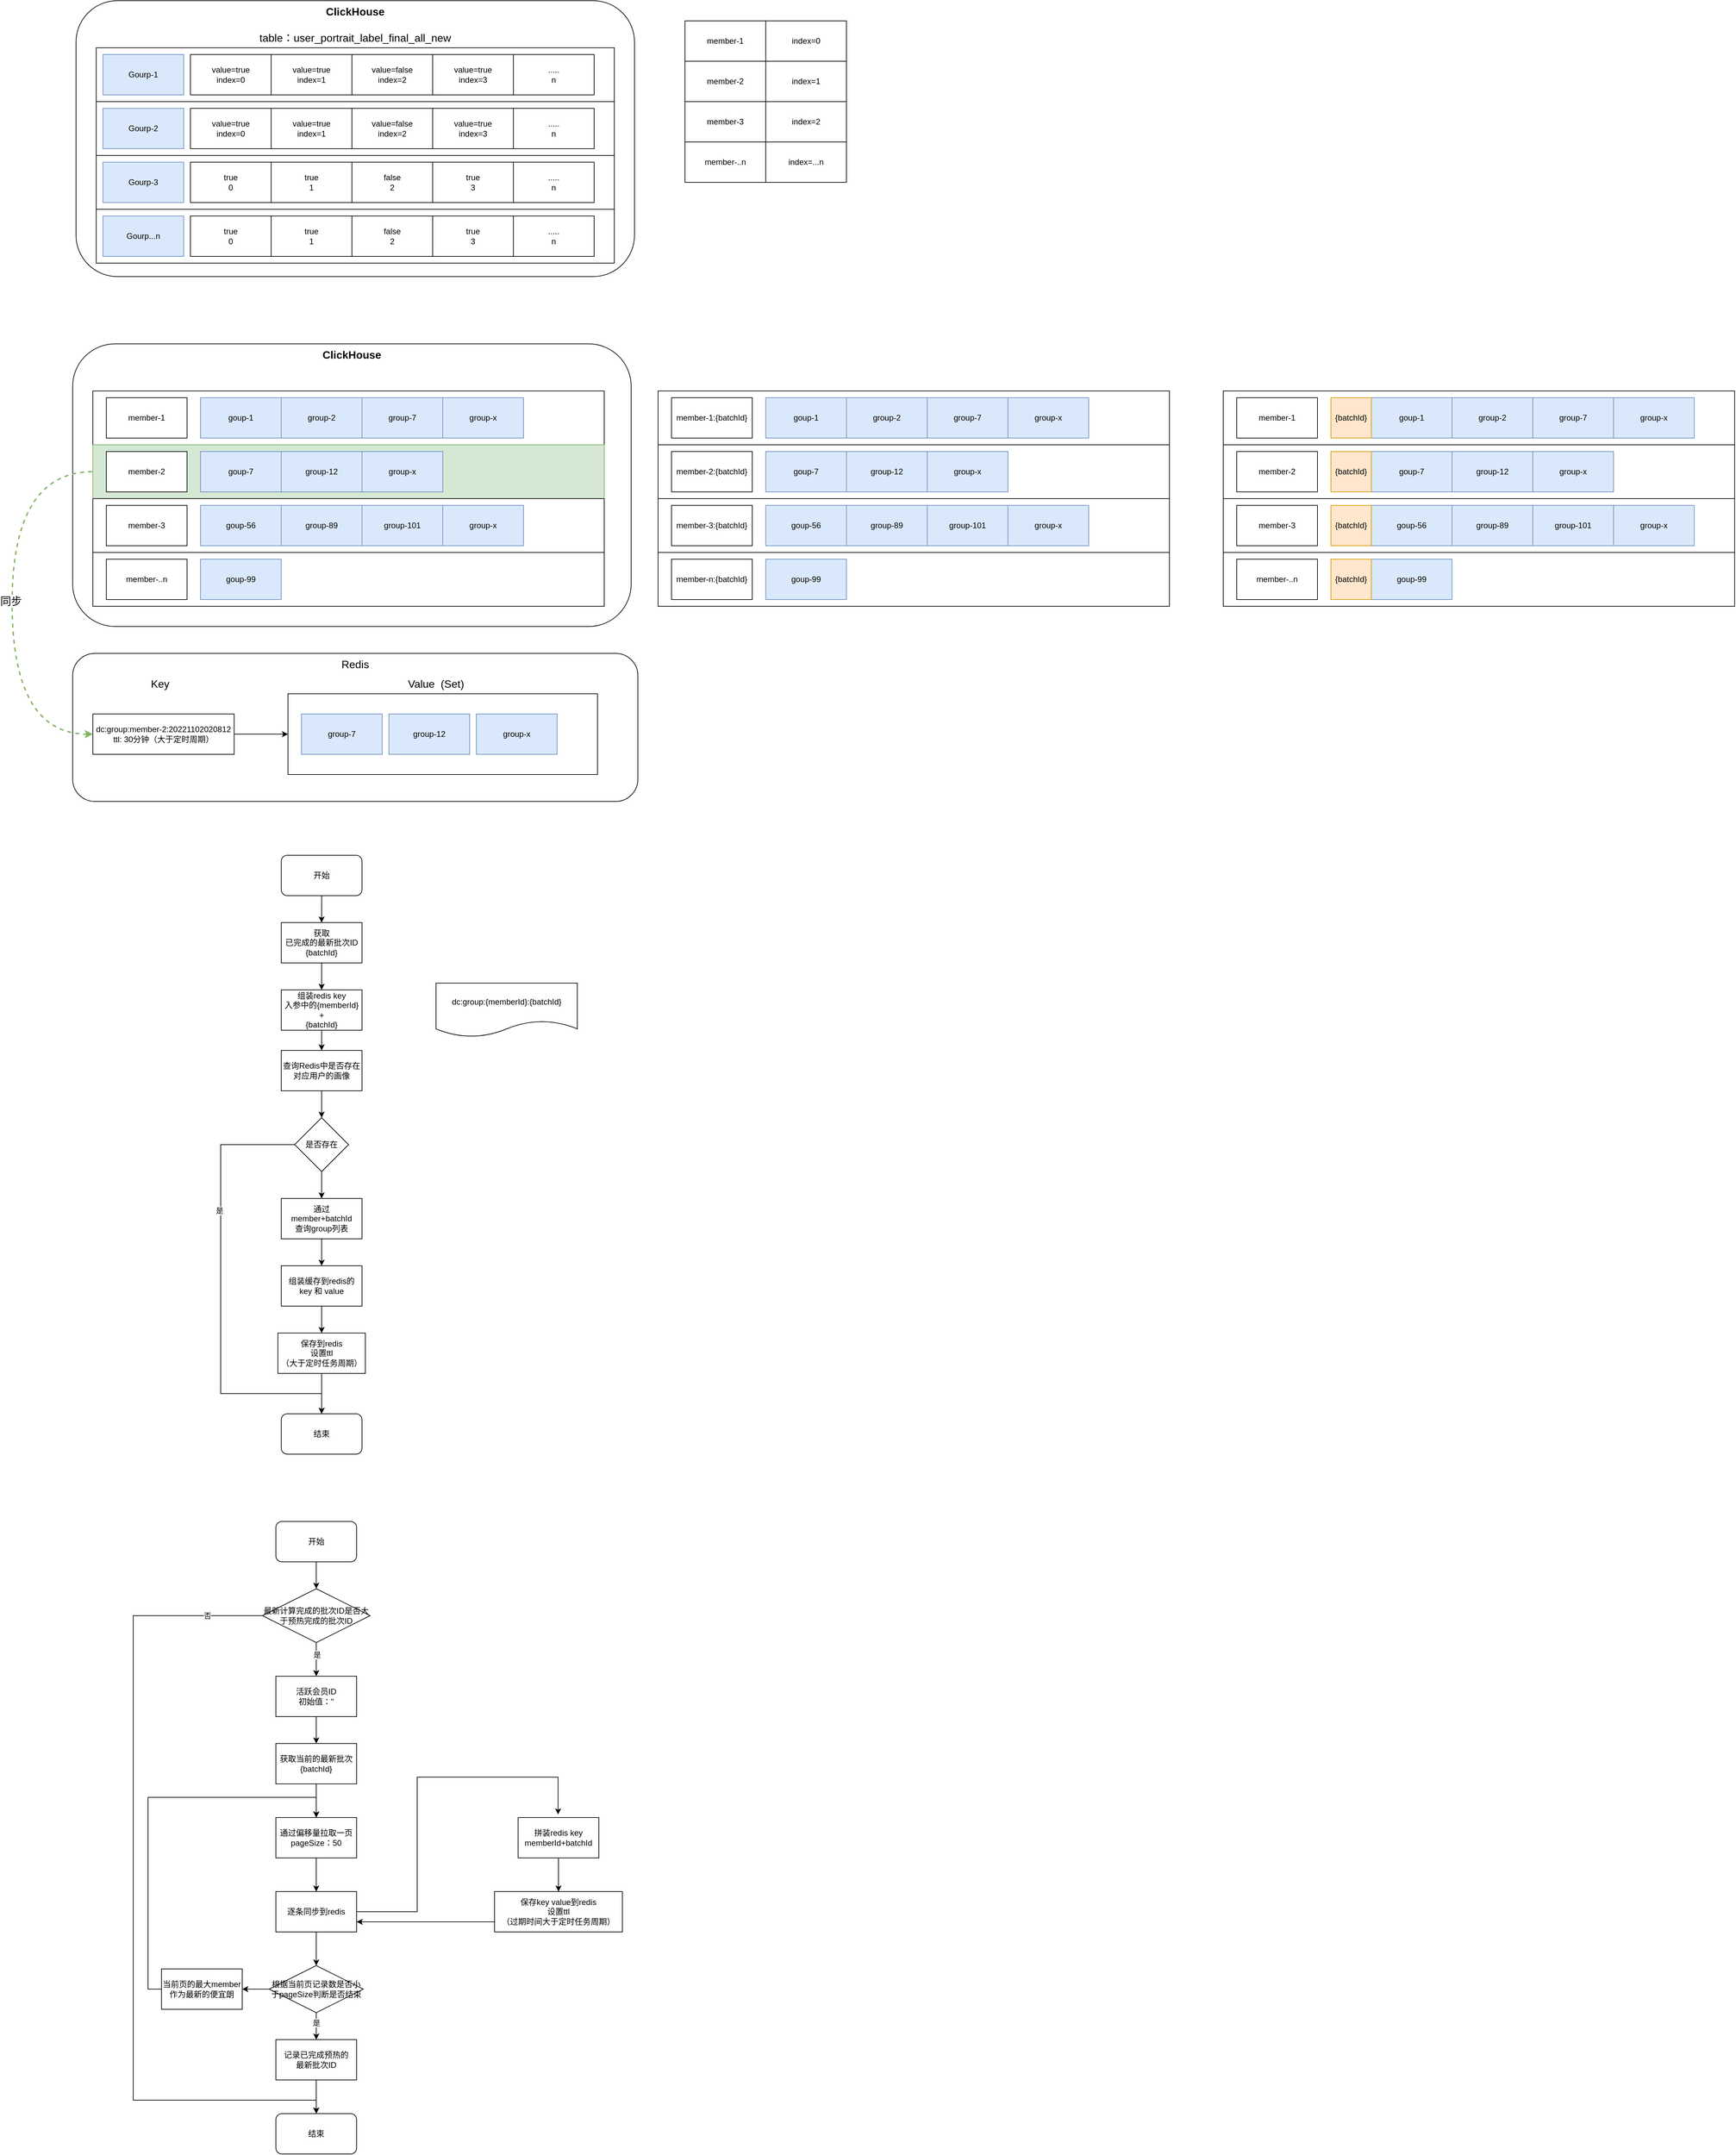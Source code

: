 <mxfile version="20.5.1" type="github">
  <diagram id="GxGMouDFHkgMhzsaOCU6" name="第 1 页">
    <mxGraphModel dx="1754" dy="596" grid="1" gridSize="10" guides="1" tooltips="1" connect="1" arrows="1" fold="1" page="1" pageScale="1" pageWidth="827" pageHeight="1169" math="0" shadow="0">
      <root>
        <mxCell id="0" />
        <mxCell id="1" parent="0" />
        <mxCell id="ymVFFXbmdIwkiD_EwIhI-184" value="Redis" style="rounded=1;whiteSpace=wrap;html=1;fontSize=16;verticalAlign=top;fillColor=none;" vertex="1" parent="1">
          <mxGeometry x="10" y="1190" width="840" height="220" as="geometry" />
        </mxCell>
        <mxCell id="ymVFFXbmdIwkiD_EwIhI-183" value="ClickHouse" style="rounded=1;whiteSpace=wrap;html=1;verticalAlign=top;fontStyle=1;fontSize=16;fillColor=none;" vertex="1" parent="1">
          <mxGeometry x="10" y="730" width="830" height="420" as="geometry" />
        </mxCell>
        <mxCell id="ymVFFXbmdIwkiD_EwIhI-59" value="" style="rounded=0;whiteSpace=wrap;html=1;" vertex="1" parent="1">
          <mxGeometry x="40" y="800" width="760" height="80" as="geometry" />
        </mxCell>
        <mxCell id="ymVFFXbmdIwkiD_EwIhI-60" value="member-1" style="rounded=0;whiteSpace=wrap;html=1;" vertex="1" parent="1">
          <mxGeometry x="60" y="810" width="120" height="60" as="geometry" />
        </mxCell>
        <mxCell id="ymVFFXbmdIwkiD_EwIhI-61" value="goup-1" style="rounded=0;whiteSpace=wrap;html=1;fillColor=#dae8fc;strokeColor=#6c8ebf;" vertex="1" parent="1">
          <mxGeometry x="200" y="810" width="120" height="60" as="geometry" />
        </mxCell>
        <mxCell id="ymVFFXbmdIwkiD_EwIhI-62" value="group-2" style="rounded=0;whiteSpace=wrap;html=1;fillColor=#dae8fc;strokeColor=#6c8ebf;" vertex="1" parent="1">
          <mxGeometry x="320" y="810" width="120" height="60" as="geometry" />
        </mxCell>
        <mxCell id="ymVFFXbmdIwkiD_EwIhI-63" value="group-7" style="rounded=0;whiteSpace=wrap;html=1;fillColor=#dae8fc;strokeColor=#6c8ebf;" vertex="1" parent="1">
          <mxGeometry x="440" y="810" width="120" height="60" as="geometry" />
        </mxCell>
        <mxCell id="ymVFFXbmdIwkiD_EwIhI-64" value="group-x" style="rounded=0;whiteSpace=wrap;html=1;fillColor=#dae8fc;strokeColor=#6c8ebf;" vertex="1" parent="1">
          <mxGeometry x="560" y="810" width="120" height="60" as="geometry" />
        </mxCell>
        <mxCell id="ymVFFXbmdIwkiD_EwIhI-65" value="" style="rounded=0;whiteSpace=wrap;html=1;fillColor=#d5e8d4;strokeColor=#82b366;" vertex="1" parent="1">
          <mxGeometry x="40" y="880" width="760" height="80" as="geometry" />
        </mxCell>
        <mxCell id="ymVFFXbmdIwkiD_EwIhI-66" value="member-2" style="rounded=0;whiteSpace=wrap;html=1;" vertex="1" parent="1">
          <mxGeometry x="60" y="890" width="120" height="60" as="geometry" />
        </mxCell>
        <mxCell id="ymVFFXbmdIwkiD_EwIhI-67" value="goup-7" style="rounded=0;whiteSpace=wrap;html=1;fillColor=#dae8fc;strokeColor=#6c8ebf;" vertex="1" parent="1">
          <mxGeometry x="200" y="890" width="120" height="60" as="geometry" />
        </mxCell>
        <mxCell id="ymVFFXbmdIwkiD_EwIhI-68" value="group-12" style="rounded=0;whiteSpace=wrap;html=1;fillColor=#dae8fc;strokeColor=#6c8ebf;" vertex="1" parent="1">
          <mxGeometry x="320" y="890" width="120" height="60" as="geometry" />
        </mxCell>
        <mxCell id="ymVFFXbmdIwkiD_EwIhI-70" value="group-x" style="rounded=0;whiteSpace=wrap;html=1;fillColor=#dae8fc;strokeColor=#6c8ebf;" vertex="1" parent="1">
          <mxGeometry x="440" y="890" width="120" height="60" as="geometry" />
        </mxCell>
        <mxCell id="ymVFFXbmdIwkiD_EwIhI-71" value="" style="rounded=0;whiteSpace=wrap;html=1;" vertex="1" parent="1">
          <mxGeometry x="40" y="960" width="760" height="80" as="geometry" />
        </mxCell>
        <mxCell id="ymVFFXbmdIwkiD_EwIhI-72" value="member-3" style="rounded=0;whiteSpace=wrap;html=1;" vertex="1" parent="1">
          <mxGeometry x="60" y="970" width="120" height="60" as="geometry" />
        </mxCell>
        <mxCell id="ymVFFXbmdIwkiD_EwIhI-73" value="goup-56" style="rounded=0;whiteSpace=wrap;html=1;fillColor=#dae8fc;strokeColor=#6c8ebf;" vertex="1" parent="1">
          <mxGeometry x="200" y="970" width="120" height="60" as="geometry" />
        </mxCell>
        <mxCell id="ymVFFXbmdIwkiD_EwIhI-74" value="group-89" style="rounded=0;whiteSpace=wrap;html=1;fillColor=#dae8fc;strokeColor=#6c8ebf;" vertex="1" parent="1">
          <mxGeometry x="320" y="970" width="120" height="60" as="geometry" />
        </mxCell>
        <mxCell id="ymVFFXbmdIwkiD_EwIhI-75" value="group-101" style="rounded=0;whiteSpace=wrap;html=1;fillColor=#dae8fc;strokeColor=#6c8ebf;" vertex="1" parent="1">
          <mxGeometry x="440" y="970" width="120" height="60" as="geometry" />
        </mxCell>
        <mxCell id="ymVFFXbmdIwkiD_EwIhI-76" value="group-x" style="rounded=0;whiteSpace=wrap;html=1;fillColor=#dae8fc;strokeColor=#6c8ebf;" vertex="1" parent="1">
          <mxGeometry x="560" y="970" width="120" height="60" as="geometry" />
        </mxCell>
        <mxCell id="ymVFFXbmdIwkiD_EwIhI-77" value="" style="rounded=0;whiteSpace=wrap;html=1;" vertex="1" parent="1">
          <mxGeometry x="40" y="1040" width="760" height="80" as="geometry" />
        </mxCell>
        <mxCell id="ymVFFXbmdIwkiD_EwIhI-78" value="member-..n" style="rounded=0;whiteSpace=wrap;html=1;" vertex="1" parent="1">
          <mxGeometry x="60" y="1050" width="120" height="60" as="geometry" />
        </mxCell>
        <mxCell id="ymVFFXbmdIwkiD_EwIhI-79" value="goup-99" style="rounded=0;whiteSpace=wrap;html=1;fillColor=#dae8fc;strokeColor=#6c8ebf;" vertex="1" parent="1">
          <mxGeometry x="200" y="1050" width="120" height="60" as="geometry" />
        </mxCell>
        <mxCell id="ymVFFXbmdIwkiD_EwIhI-85" style="edgeStyle=orthogonalEdgeStyle;rounded=0;orthogonalLoop=1;jettySize=auto;html=1;entryX=0;entryY=0.5;entryDx=0;entryDy=0;" edge="1" parent="1" source="ymVFFXbmdIwkiD_EwIhI-83" target="ymVFFXbmdIwkiD_EwIhI-84">
          <mxGeometry relative="1" as="geometry" />
        </mxCell>
        <mxCell id="ymVFFXbmdIwkiD_EwIhI-187" style="edgeStyle=orthogonalEdgeStyle;rounded=0;orthogonalLoop=1;jettySize=auto;html=1;fontSize=16;curved=1;exitX=0;exitY=0.5;exitDx=0;exitDy=0;startArrow=classic;startFill=1;dashed=1;endArrow=none;endFill=0;fillColor=#d5e8d4;strokeColor=#82b366;strokeWidth=2;" edge="1" parent="1" source="ymVFFXbmdIwkiD_EwIhI-83">
          <mxGeometry relative="1" as="geometry">
            <mxPoint x="40" y="920" as="targetPoint" />
            <Array as="points">
              <mxPoint x="-80" y="1310" />
              <mxPoint x="-80" y="920" />
            </Array>
          </mxGeometry>
        </mxCell>
        <mxCell id="ymVFFXbmdIwkiD_EwIhI-188" value="同步" style="edgeLabel;html=1;align=center;verticalAlign=middle;resizable=0;points=[];fontSize=16;" vertex="1" connectable="0" parent="ymVFFXbmdIwkiD_EwIhI-187">
          <mxGeometry x="0.009" y="2" relative="1" as="geometry">
            <mxPoint as="offset" />
          </mxGeometry>
        </mxCell>
        <mxCell id="ymVFFXbmdIwkiD_EwIhI-83" value="dc:group:member-2:20221102020812&lt;br&gt;ttl: 30分钟（大于定时周期）" style="rounded=0;whiteSpace=wrap;html=1;" vertex="1" parent="1">
          <mxGeometry x="40" y="1280" width="210" height="60" as="geometry" />
        </mxCell>
        <mxCell id="ymVFFXbmdIwkiD_EwIhI-84" value="" style="rounded=0;whiteSpace=wrap;html=1;" vertex="1" parent="1">
          <mxGeometry x="330" y="1250" width="460" height="120" as="geometry" />
        </mxCell>
        <mxCell id="ymVFFXbmdIwkiD_EwIhI-86" value="group-7" style="rounded=0;whiteSpace=wrap;html=1;fillColor=#dae8fc;strokeColor=#6c8ebf;" vertex="1" parent="1">
          <mxGeometry x="350" y="1280" width="120" height="60" as="geometry" />
        </mxCell>
        <mxCell id="ymVFFXbmdIwkiD_EwIhI-87" value="group-12" style="rounded=0;whiteSpace=wrap;html=1;fillColor=#dae8fc;strokeColor=#6c8ebf;" vertex="1" parent="1">
          <mxGeometry x="480" y="1280" width="120" height="60" as="geometry" />
        </mxCell>
        <mxCell id="ymVFFXbmdIwkiD_EwIhI-88" value="group-x" style="rounded=0;whiteSpace=wrap;html=1;fillColor=#dae8fc;strokeColor=#6c8ebf;" vertex="1" parent="1">
          <mxGeometry x="610" y="1280" width="120" height="60" as="geometry" />
        </mxCell>
        <mxCell id="ymVFFXbmdIwkiD_EwIhI-96" style="edgeStyle=orthogonalEdgeStyle;rounded=0;orthogonalLoop=1;jettySize=auto;html=1;entryX=0.5;entryY=0;entryDx=0;entryDy=0;" edge="1" parent="1" source="ymVFFXbmdIwkiD_EwIhI-89" target="ymVFFXbmdIwkiD_EwIhI-90">
          <mxGeometry relative="1" as="geometry" />
        </mxCell>
        <mxCell id="ymVFFXbmdIwkiD_EwIhI-89" value="开始" style="rounded=1;whiteSpace=wrap;html=1;" vertex="1" parent="1">
          <mxGeometry x="320" y="1490" width="120" height="60" as="geometry" />
        </mxCell>
        <mxCell id="ymVFFXbmdIwkiD_EwIhI-97" style="edgeStyle=orthogonalEdgeStyle;rounded=0;orthogonalLoop=1;jettySize=auto;html=1;entryX=0.5;entryY=0;entryDx=0;entryDy=0;" edge="1" parent="1" source="ymVFFXbmdIwkiD_EwIhI-90" target="ymVFFXbmdIwkiD_EwIhI-91">
          <mxGeometry relative="1" as="geometry" />
        </mxCell>
        <mxCell id="ymVFFXbmdIwkiD_EwIhI-90" value="获取&lt;br&gt;已完成的最新批次ID&lt;br&gt;{batchId}" style="rounded=0;whiteSpace=wrap;html=1;" vertex="1" parent="1">
          <mxGeometry x="320" y="1590" width="120" height="60" as="geometry" />
        </mxCell>
        <mxCell id="ymVFFXbmdIwkiD_EwIhI-98" style="edgeStyle=orthogonalEdgeStyle;rounded=0;orthogonalLoop=1;jettySize=auto;html=1;entryX=0.5;entryY=0;entryDx=0;entryDy=0;" edge="1" parent="1" source="ymVFFXbmdIwkiD_EwIhI-91" target="ymVFFXbmdIwkiD_EwIhI-93">
          <mxGeometry relative="1" as="geometry" />
        </mxCell>
        <mxCell id="ymVFFXbmdIwkiD_EwIhI-91" value="组装redis key&lt;br&gt;入参中的{memberId}&lt;br&gt;+&lt;br&gt;{batchId}" style="rounded=0;whiteSpace=wrap;html=1;" vertex="1" parent="1">
          <mxGeometry x="320" y="1690" width="120" height="60" as="geometry" />
        </mxCell>
        <mxCell id="ymVFFXbmdIwkiD_EwIhI-92" value="dc:group:{memberId}:{batchId}" style="shape=document;whiteSpace=wrap;html=1;boundedLbl=1;" vertex="1" parent="1">
          <mxGeometry x="550" y="1680" width="210" height="80" as="geometry" />
        </mxCell>
        <mxCell id="ymVFFXbmdIwkiD_EwIhI-99" style="edgeStyle=orthogonalEdgeStyle;rounded=0;orthogonalLoop=1;jettySize=auto;html=1;entryX=0.5;entryY=0;entryDx=0;entryDy=0;" edge="1" parent="1" source="ymVFFXbmdIwkiD_EwIhI-93" target="ymVFFXbmdIwkiD_EwIhI-94">
          <mxGeometry relative="1" as="geometry" />
        </mxCell>
        <mxCell id="ymVFFXbmdIwkiD_EwIhI-93" value="查询Redis中是否存在对应用户的画像" style="rounded=0;whiteSpace=wrap;html=1;" vertex="1" parent="1">
          <mxGeometry x="320" y="1780" width="120" height="60" as="geometry" />
        </mxCell>
        <mxCell id="ymVFFXbmdIwkiD_EwIhI-100" style="edgeStyle=orthogonalEdgeStyle;rounded=0;orthogonalLoop=1;jettySize=auto;html=1;entryX=0.5;entryY=0;entryDx=0;entryDy=0;" edge="1" parent="1" source="ymVFFXbmdIwkiD_EwIhI-94" target="ymVFFXbmdIwkiD_EwIhI-95">
          <mxGeometry relative="1" as="geometry">
            <Array as="points">
              <mxPoint x="230" y="1920" />
              <mxPoint x="230" y="2290" />
              <mxPoint x="380" y="2290" />
            </Array>
          </mxGeometry>
        </mxCell>
        <mxCell id="ymVFFXbmdIwkiD_EwIhI-101" value="是" style="edgeLabel;html=1;align=center;verticalAlign=middle;resizable=0;points=[];" vertex="1" connectable="0" parent="ymVFFXbmdIwkiD_EwIhI-100">
          <mxGeometry x="-0.37" y="-2" relative="1" as="geometry">
            <mxPoint as="offset" />
          </mxGeometry>
        </mxCell>
        <mxCell id="ymVFFXbmdIwkiD_EwIhI-147" style="edgeStyle=orthogonalEdgeStyle;rounded=0;orthogonalLoop=1;jettySize=auto;html=1;entryX=0.5;entryY=0;entryDx=0;entryDy=0;" edge="1" parent="1" source="ymVFFXbmdIwkiD_EwIhI-94" target="ymVFFXbmdIwkiD_EwIhI-102">
          <mxGeometry relative="1" as="geometry" />
        </mxCell>
        <mxCell id="ymVFFXbmdIwkiD_EwIhI-94" value="是否存在" style="rhombus;whiteSpace=wrap;html=1;" vertex="1" parent="1">
          <mxGeometry x="340" y="1880" width="80" height="80" as="geometry" />
        </mxCell>
        <mxCell id="ymVFFXbmdIwkiD_EwIhI-95" value="结束" style="rounded=1;whiteSpace=wrap;html=1;" vertex="1" parent="1">
          <mxGeometry x="320" y="2320" width="120" height="60" as="geometry" />
        </mxCell>
        <mxCell id="ymVFFXbmdIwkiD_EwIhI-149" style="edgeStyle=orthogonalEdgeStyle;rounded=0;orthogonalLoop=1;jettySize=auto;html=1;entryX=0.5;entryY=0;entryDx=0;entryDy=0;" edge="1" parent="1" source="ymVFFXbmdIwkiD_EwIhI-102" target="ymVFFXbmdIwkiD_EwIhI-148">
          <mxGeometry relative="1" as="geometry" />
        </mxCell>
        <mxCell id="ymVFFXbmdIwkiD_EwIhI-102" value="通过&lt;br&gt;member+batchId&lt;br&gt;查询group列表" style="rounded=0;whiteSpace=wrap;html=1;" vertex="1" parent="1">
          <mxGeometry x="320" y="2000" width="120" height="60" as="geometry" />
        </mxCell>
        <mxCell id="ymVFFXbmdIwkiD_EwIhI-103" value="" style="rounded=0;whiteSpace=wrap;html=1;" vertex="1" parent="1">
          <mxGeometry x="880" y="800" width="760" height="80" as="geometry" />
        </mxCell>
        <mxCell id="ymVFFXbmdIwkiD_EwIhI-104" value="member-1:{batchId}" style="rounded=0;whiteSpace=wrap;html=1;" vertex="1" parent="1">
          <mxGeometry x="900" y="810" width="120" height="60" as="geometry" />
        </mxCell>
        <mxCell id="ymVFFXbmdIwkiD_EwIhI-105" value="goup-1" style="rounded=0;whiteSpace=wrap;html=1;fillColor=#dae8fc;strokeColor=#6c8ebf;" vertex="1" parent="1">
          <mxGeometry x="1040" y="810" width="120" height="60" as="geometry" />
        </mxCell>
        <mxCell id="ymVFFXbmdIwkiD_EwIhI-106" value="group-2" style="rounded=0;whiteSpace=wrap;html=1;fillColor=#dae8fc;strokeColor=#6c8ebf;" vertex="1" parent="1">
          <mxGeometry x="1160" y="810" width="120" height="60" as="geometry" />
        </mxCell>
        <mxCell id="ymVFFXbmdIwkiD_EwIhI-107" value="group-7" style="rounded=0;whiteSpace=wrap;html=1;fillColor=#dae8fc;strokeColor=#6c8ebf;" vertex="1" parent="1">
          <mxGeometry x="1280" y="810" width="120" height="60" as="geometry" />
        </mxCell>
        <mxCell id="ymVFFXbmdIwkiD_EwIhI-108" value="group-x" style="rounded=0;whiteSpace=wrap;html=1;fillColor=#dae8fc;strokeColor=#6c8ebf;" vertex="1" parent="1">
          <mxGeometry x="1400" y="810" width="120" height="60" as="geometry" />
        </mxCell>
        <mxCell id="ymVFFXbmdIwkiD_EwIhI-109" value="" style="rounded=0;whiteSpace=wrap;html=1;" vertex="1" parent="1">
          <mxGeometry x="880" y="880" width="760" height="80" as="geometry" />
        </mxCell>
        <mxCell id="ymVFFXbmdIwkiD_EwIhI-110" value="member-2:{batchId}" style="rounded=0;whiteSpace=wrap;html=1;" vertex="1" parent="1">
          <mxGeometry x="900" y="890" width="120" height="60" as="geometry" />
        </mxCell>
        <mxCell id="ymVFFXbmdIwkiD_EwIhI-111" value="goup-7" style="rounded=0;whiteSpace=wrap;html=1;fillColor=#dae8fc;strokeColor=#6c8ebf;" vertex="1" parent="1">
          <mxGeometry x="1040" y="890" width="120" height="60" as="geometry" />
        </mxCell>
        <mxCell id="ymVFFXbmdIwkiD_EwIhI-112" value="group-12" style="rounded=0;whiteSpace=wrap;html=1;fillColor=#dae8fc;strokeColor=#6c8ebf;" vertex="1" parent="1">
          <mxGeometry x="1160" y="890" width="120" height="60" as="geometry" />
        </mxCell>
        <mxCell id="ymVFFXbmdIwkiD_EwIhI-113" value="group-x" style="rounded=0;whiteSpace=wrap;html=1;fillColor=#dae8fc;strokeColor=#6c8ebf;" vertex="1" parent="1">
          <mxGeometry x="1280" y="890" width="120" height="60" as="geometry" />
        </mxCell>
        <mxCell id="ymVFFXbmdIwkiD_EwIhI-114" value="" style="rounded=0;whiteSpace=wrap;html=1;" vertex="1" parent="1">
          <mxGeometry x="880" y="960" width="760" height="80" as="geometry" />
        </mxCell>
        <mxCell id="ymVFFXbmdIwkiD_EwIhI-115" value="member-3:{batchId}" style="rounded=0;whiteSpace=wrap;html=1;" vertex="1" parent="1">
          <mxGeometry x="900" y="970" width="120" height="60" as="geometry" />
        </mxCell>
        <mxCell id="ymVFFXbmdIwkiD_EwIhI-116" value="goup-56" style="rounded=0;whiteSpace=wrap;html=1;fillColor=#dae8fc;strokeColor=#6c8ebf;" vertex="1" parent="1">
          <mxGeometry x="1040" y="970" width="120" height="60" as="geometry" />
        </mxCell>
        <mxCell id="ymVFFXbmdIwkiD_EwIhI-117" value="group-89" style="rounded=0;whiteSpace=wrap;html=1;fillColor=#dae8fc;strokeColor=#6c8ebf;" vertex="1" parent="1">
          <mxGeometry x="1160" y="970" width="120" height="60" as="geometry" />
        </mxCell>
        <mxCell id="ymVFFXbmdIwkiD_EwIhI-118" value="group-101" style="rounded=0;whiteSpace=wrap;html=1;fillColor=#dae8fc;strokeColor=#6c8ebf;" vertex="1" parent="1">
          <mxGeometry x="1280" y="970" width="120" height="60" as="geometry" />
        </mxCell>
        <mxCell id="ymVFFXbmdIwkiD_EwIhI-119" value="group-x" style="rounded=0;whiteSpace=wrap;html=1;fillColor=#dae8fc;strokeColor=#6c8ebf;" vertex="1" parent="1">
          <mxGeometry x="1400" y="970" width="120" height="60" as="geometry" />
        </mxCell>
        <mxCell id="ymVFFXbmdIwkiD_EwIhI-120" value="" style="rounded=0;whiteSpace=wrap;html=1;" vertex="1" parent="1">
          <mxGeometry x="880" y="1040" width="760" height="80" as="geometry" />
        </mxCell>
        <mxCell id="ymVFFXbmdIwkiD_EwIhI-121" value="member-n:{batchId}" style="rounded=0;whiteSpace=wrap;html=1;" vertex="1" parent="1">
          <mxGeometry x="900" y="1050" width="120" height="60" as="geometry" />
        </mxCell>
        <mxCell id="ymVFFXbmdIwkiD_EwIhI-122" value="goup-99" style="rounded=0;whiteSpace=wrap;html=1;fillColor=#dae8fc;strokeColor=#6c8ebf;" vertex="1" parent="1">
          <mxGeometry x="1040" y="1050" width="120" height="60" as="geometry" />
        </mxCell>
        <mxCell id="ymVFFXbmdIwkiD_EwIhI-123" value="" style="rounded=0;whiteSpace=wrap;html=1;" vertex="1" parent="1">
          <mxGeometry x="1720" y="800" width="760" height="80" as="geometry" />
        </mxCell>
        <mxCell id="ymVFFXbmdIwkiD_EwIhI-124" value="member-1" style="rounded=0;whiteSpace=wrap;html=1;" vertex="1" parent="1">
          <mxGeometry x="1740" y="810" width="120" height="60" as="geometry" />
        </mxCell>
        <mxCell id="ymVFFXbmdIwkiD_EwIhI-125" value="goup-1" style="rounded=0;whiteSpace=wrap;html=1;fillColor=#dae8fc;strokeColor=#6c8ebf;" vertex="1" parent="1">
          <mxGeometry x="1940" y="810" width="120" height="60" as="geometry" />
        </mxCell>
        <mxCell id="ymVFFXbmdIwkiD_EwIhI-126" value="group-2" style="rounded=0;whiteSpace=wrap;html=1;fillColor=#dae8fc;strokeColor=#6c8ebf;" vertex="1" parent="1">
          <mxGeometry x="2060" y="810" width="120" height="60" as="geometry" />
        </mxCell>
        <mxCell id="ymVFFXbmdIwkiD_EwIhI-127" value="group-7" style="rounded=0;whiteSpace=wrap;html=1;fillColor=#dae8fc;strokeColor=#6c8ebf;" vertex="1" parent="1">
          <mxGeometry x="2180" y="810" width="120" height="60" as="geometry" />
        </mxCell>
        <mxCell id="ymVFFXbmdIwkiD_EwIhI-128" value="group-x" style="rounded=0;whiteSpace=wrap;html=1;fillColor=#dae8fc;strokeColor=#6c8ebf;" vertex="1" parent="1">
          <mxGeometry x="2300" y="810" width="120" height="60" as="geometry" />
        </mxCell>
        <mxCell id="ymVFFXbmdIwkiD_EwIhI-129" value="" style="rounded=0;whiteSpace=wrap;html=1;" vertex="1" parent="1">
          <mxGeometry x="1720" y="880" width="760" height="80" as="geometry" />
        </mxCell>
        <mxCell id="ymVFFXbmdIwkiD_EwIhI-130" value="member-2" style="rounded=0;whiteSpace=wrap;html=1;" vertex="1" parent="1">
          <mxGeometry x="1740" y="890" width="120" height="60" as="geometry" />
        </mxCell>
        <mxCell id="ymVFFXbmdIwkiD_EwIhI-131" value="goup-7" style="rounded=0;whiteSpace=wrap;html=1;fillColor=#dae8fc;strokeColor=#6c8ebf;" vertex="1" parent="1">
          <mxGeometry x="1940" y="890" width="120" height="60" as="geometry" />
        </mxCell>
        <mxCell id="ymVFFXbmdIwkiD_EwIhI-132" value="group-12" style="rounded=0;whiteSpace=wrap;html=1;fillColor=#dae8fc;strokeColor=#6c8ebf;" vertex="1" parent="1">
          <mxGeometry x="2060" y="890" width="120" height="60" as="geometry" />
        </mxCell>
        <mxCell id="ymVFFXbmdIwkiD_EwIhI-133" value="group-x" style="rounded=0;whiteSpace=wrap;html=1;fillColor=#dae8fc;strokeColor=#6c8ebf;" vertex="1" parent="1">
          <mxGeometry x="2180" y="890" width="120" height="60" as="geometry" />
        </mxCell>
        <mxCell id="ymVFFXbmdIwkiD_EwIhI-134" value="" style="rounded=0;whiteSpace=wrap;html=1;" vertex="1" parent="1">
          <mxGeometry x="1720" y="960" width="760" height="80" as="geometry" />
        </mxCell>
        <mxCell id="ymVFFXbmdIwkiD_EwIhI-135" value="member-3" style="rounded=0;whiteSpace=wrap;html=1;" vertex="1" parent="1">
          <mxGeometry x="1740" y="970" width="120" height="60" as="geometry" />
        </mxCell>
        <mxCell id="ymVFFXbmdIwkiD_EwIhI-136" value="goup-56" style="rounded=0;whiteSpace=wrap;html=1;fillColor=#dae8fc;strokeColor=#6c8ebf;" vertex="1" parent="1">
          <mxGeometry x="1940" y="970" width="120" height="60" as="geometry" />
        </mxCell>
        <mxCell id="ymVFFXbmdIwkiD_EwIhI-137" value="group-89" style="rounded=0;whiteSpace=wrap;html=1;fillColor=#dae8fc;strokeColor=#6c8ebf;" vertex="1" parent="1">
          <mxGeometry x="2060" y="970" width="120" height="60" as="geometry" />
        </mxCell>
        <mxCell id="ymVFFXbmdIwkiD_EwIhI-138" value="group-101" style="rounded=0;whiteSpace=wrap;html=1;fillColor=#dae8fc;strokeColor=#6c8ebf;" vertex="1" parent="1">
          <mxGeometry x="2180" y="970" width="120" height="60" as="geometry" />
        </mxCell>
        <mxCell id="ymVFFXbmdIwkiD_EwIhI-139" value="group-x" style="rounded=0;whiteSpace=wrap;html=1;fillColor=#dae8fc;strokeColor=#6c8ebf;" vertex="1" parent="1">
          <mxGeometry x="2300" y="970" width="120" height="60" as="geometry" />
        </mxCell>
        <mxCell id="ymVFFXbmdIwkiD_EwIhI-140" value="" style="rounded=0;whiteSpace=wrap;html=1;" vertex="1" parent="1">
          <mxGeometry x="1720" y="1040" width="760" height="80" as="geometry" />
        </mxCell>
        <mxCell id="ymVFFXbmdIwkiD_EwIhI-141" value="member-..n" style="rounded=0;whiteSpace=wrap;html=1;" vertex="1" parent="1">
          <mxGeometry x="1740" y="1050" width="120" height="60" as="geometry" />
        </mxCell>
        <mxCell id="ymVFFXbmdIwkiD_EwIhI-142" value="goup-99" style="rounded=0;whiteSpace=wrap;html=1;fillColor=#dae8fc;strokeColor=#6c8ebf;" vertex="1" parent="1">
          <mxGeometry x="1940" y="1050" width="120" height="60" as="geometry" />
        </mxCell>
        <mxCell id="ymVFFXbmdIwkiD_EwIhI-143" value="{batchId}" style="rounded=0;whiteSpace=wrap;html=1;fillColor=#ffe6cc;strokeColor=#d79b00;" vertex="1" parent="1">
          <mxGeometry x="1880" y="810" width="60" height="60" as="geometry" />
        </mxCell>
        <mxCell id="ymVFFXbmdIwkiD_EwIhI-144" value="{batchId}" style="rounded=0;whiteSpace=wrap;html=1;fillColor=#ffe6cc;strokeColor=#d79b00;" vertex="1" parent="1">
          <mxGeometry x="1880" y="890" width="60" height="60" as="geometry" />
        </mxCell>
        <mxCell id="ymVFFXbmdIwkiD_EwIhI-145" value="{batchId}" style="rounded=0;whiteSpace=wrap;html=1;fillColor=#ffe6cc;strokeColor=#d79b00;" vertex="1" parent="1">
          <mxGeometry x="1880" y="970" width="60" height="60" as="geometry" />
        </mxCell>
        <mxCell id="ymVFFXbmdIwkiD_EwIhI-146" value="{batchId}" style="rounded=0;whiteSpace=wrap;html=1;fillColor=#ffe6cc;strokeColor=#d79b00;" vertex="1" parent="1">
          <mxGeometry x="1880" y="1050" width="60" height="60" as="geometry" />
        </mxCell>
        <mxCell id="ymVFFXbmdIwkiD_EwIhI-151" style="edgeStyle=orthogonalEdgeStyle;rounded=0;orthogonalLoop=1;jettySize=auto;html=1;entryX=0.5;entryY=0;entryDx=0;entryDy=0;" edge="1" parent="1" source="ymVFFXbmdIwkiD_EwIhI-148" target="ymVFFXbmdIwkiD_EwIhI-150">
          <mxGeometry relative="1" as="geometry" />
        </mxCell>
        <mxCell id="ymVFFXbmdIwkiD_EwIhI-148" value="组装缓存到redis的&lt;br&gt;key 和 value" style="rounded=0;whiteSpace=wrap;html=1;" vertex="1" parent="1">
          <mxGeometry x="320" y="2100" width="120" height="60" as="geometry" />
        </mxCell>
        <mxCell id="ymVFFXbmdIwkiD_EwIhI-152" style="edgeStyle=orthogonalEdgeStyle;rounded=0;orthogonalLoop=1;jettySize=auto;html=1;entryX=0.5;entryY=0;entryDx=0;entryDy=0;" edge="1" parent="1" source="ymVFFXbmdIwkiD_EwIhI-150" target="ymVFFXbmdIwkiD_EwIhI-95">
          <mxGeometry relative="1" as="geometry" />
        </mxCell>
        <mxCell id="ymVFFXbmdIwkiD_EwIhI-150" value="保存到redis&lt;br&gt;设置ttl&lt;br&gt;（大于定时任务周期）" style="rounded=0;whiteSpace=wrap;html=1;" vertex="1" parent="1">
          <mxGeometry x="315" y="2200" width="130" height="60" as="geometry" />
        </mxCell>
        <mxCell id="ymVFFXbmdIwkiD_EwIhI-180" style="edgeStyle=orthogonalEdgeStyle;rounded=0;orthogonalLoop=1;jettySize=auto;html=1;entryX=0.5;entryY=0;entryDx=0;entryDy=0;" edge="1" parent="1" source="ymVFFXbmdIwkiD_EwIhI-153" target="ymVFFXbmdIwkiD_EwIhI-177">
          <mxGeometry relative="1" as="geometry" />
        </mxCell>
        <mxCell id="ymVFFXbmdIwkiD_EwIhI-153" value="开始" style="rounded=1;whiteSpace=wrap;html=1;" vertex="1" parent="1">
          <mxGeometry x="312" y="2480" width="120" height="60" as="geometry" />
        </mxCell>
        <mxCell id="ymVFFXbmdIwkiD_EwIhI-174" style="edgeStyle=orthogonalEdgeStyle;rounded=0;orthogonalLoop=1;jettySize=auto;html=1;entryX=0.5;entryY=0;entryDx=0;entryDy=0;" edge="1" parent="1" source="ymVFFXbmdIwkiD_EwIhI-154" target="ymVFFXbmdIwkiD_EwIhI-156">
          <mxGeometry relative="1" as="geometry" />
        </mxCell>
        <mxCell id="ymVFFXbmdIwkiD_EwIhI-154" value="活跃会员ID&lt;br&gt;初始值：&#39;&#39;" style="rounded=0;whiteSpace=wrap;html=1;" vertex="1" parent="1">
          <mxGeometry x="312" y="2710" width="120" height="60" as="geometry" />
        </mxCell>
        <mxCell id="ymVFFXbmdIwkiD_EwIhI-172" style="edgeStyle=orthogonalEdgeStyle;rounded=0;orthogonalLoop=1;jettySize=auto;html=1;entryX=0.5;entryY=0;entryDx=0;entryDy=0;" edge="1" parent="1" source="ymVFFXbmdIwkiD_EwIhI-155" target="ymVFFXbmdIwkiD_EwIhI-157">
          <mxGeometry relative="1" as="geometry" />
        </mxCell>
        <mxCell id="ymVFFXbmdIwkiD_EwIhI-155" value="通过偏移量拉取一页&lt;br&gt;pageSize：50" style="rounded=0;whiteSpace=wrap;html=1;" vertex="1" parent="1">
          <mxGeometry x="312" y="2920" width="120" height="60" as="geometry" />
        </mxCell>
        <mxCell id="ymVFFXbmdIwkiD_EwIhI-175" style="edgeStyle=orthogonalEdgeStyle;rounded=0;orthogonalLoop=1;jettySize=auto;html=1;entryX=0.5;entryY=0;entryDx=0;entryDy=0;" edge="1" parent="1" source="ymVFFXbmdIwkiD_EwIhI-156" target="ymVFFXbmdIwkiD_EwIhI-155">
          <mxGeometry relative="1" as="geometry" />
        </mxCell>
        <mxCell id="ymVFFXbmdIwkiD_EwIhI-156" value="获取当前的最新批次&lt;br&gt;{batchId}" style="rounded=0;whiteSpace=wrap;html=1;" vertex="1" parent="1">
          <mxGeometry x="312" y="2810" width="120" height="60" as="geometry" />
        </mxCell>
        <mxCell id="ymVFFXbmdIwkiD_EwIhI-160" style="edgeStyle=orthogonalEdgeStyle;rounded=0;orthogonalLoop=1;jettySize=auto;html=1;entryX=0.495;entryY=-0.076;entryDx=0;entryDy=0;entryPerimeter=0;" edge="1" parent="1" source="ymVFFXbmdIwkiD_EwIhI-157" target="ymVFFXbmdIwkiD_EwIhI-158">
          <mxGeometry relative="1" as="geometry">
            <Array as="points">
              <mxPoint x="522" y="3060" />
              <mxPoint x="522" y="2860" />
              <mxPoint x="731" y="2860" />
            </Array>
          </mxGeometry>
        </mxCell>
        <mxCell id="ymVFFXbmdIwkiD_EwIhI-173" style="edgeStyle=orthogonalEdgeStyle;rounded=0;orthogonalLoop=1;jettySize=auto;html=1;entryX=0.5;entryY=0;entryDx=0;entryDy=0;" edge="1" parent="1" source="ymVFFXbmdIwkiD_EwIhI-157" target="ymVFFXbmdIwkiD_EwIhI-163">
          <mxGeometry relative="1" as="geometry" />
        </mxCell>
        <mxCell id="ymVFFXbmdIwkiD_EwIhI-157" value="逐条同步到redis" style="rounded=0;whiteSpace=wrap;html=1;" vertex="1" parent="1">
          <mxGeometry x="312" y="3030" width="120" height="60" as="geometry" />
        </mxCell>
        <mxCell id="ymVFFXbmdIwkiD_EwIhI-161" style="edgeStyle=orthogonalEdgeStyle;rounded=0;orthogonalLoop=1;jettySize=auto;html=1;entryX=0.5;entryY=0;entryDx=0;entryDy=0;" edge="1" parent="1" source="ymVFFXbmdIwkiD_EwIhI-158" target="ymVFFXbmdIwkiD_EwIhI-159">
          <mxGeometry relative="1" as="geometry" />
        </mxCell>
        <mxCell id="ymVFFXbmdIwkiD_EwIhI-158" value="拼装redis key&lt;br&gt;memberId+batchId" style="rounded=0;whiteSpace=wrap;html=1;" vertex="1" parent="1">
          <mxGeometry x="672" y="2920" width="120" height="60" as="geometry" />
        </mxCell>
        <mxCell id="ymVFFXbmdIwkiD_EwIhI-162" style="edgeStyle=orthogonalEdgeStyle;rounded=0;orthogonalLoop=1;jettySize=auto;html=1;entryX=1;entryY=0.75;entryDx=0;entryDy=0;exitX=0;exitY=0.75;exitDx=0;exitDy=0;" edge="1" parent="1" source="ymVFFXbmdIwkiD_EwIhI-159" target="ymVFFXbmdIwkiD_EwIhI-157">
          <mxGeometry relative="1" as="geometry" />
        </mxCell>
        <mxCell id="ymVFFXbmdIwkiD_EwIhI-159" value="保存key value到redis&lt;br&gt;设置ttl&lt;br&gt;（过期时间大于定时任务周期）" style="rounded=0;whiteSpace=wrap;html=1;" vertex="1" parent="1">
          <mxGeometry x="637" y="3030" width="190" height="60" as="geometry" />
        </mxCell>
        <mxCell id="ymVFFXbmdIwkiD_EwIhI-167" style="edgeStyle=orthogonalEdgeStyle;rounded=0;orthogonalLoop=1;jettySize=auto;html=1;" edge="1" parent="1" source="ymVFFXbmdIwkiD_EwIhI-163" target="ymVFFXbmdIwkiD_EwIhI-165">
          <mxGeometry relative="1" as="geometry" />
        </mxCell>
        <mxCell id="ymVFFXbmdIwkiD_EwIhI-168" value="是" style="edgeLabel;html=1;align=center;verticalAlign=middle;resizable=0;points=[];" vertex="1" connectable="0" parent="ymVFFXbmdIwkiD_EwIhI-167">
          <mxGeometry x="-0.282" relative="1" as="geometry">
            <mxPoint as="offset" />
          </mxGeometry>
        </mxCell>
        <mxCell id="ymVFFXbmdIwkiD_EwIhI-169" style="edgeStyle=orthogonalEdgeStyle;rounded=0;orthogonalLoop=1;jettySize=auto;html=1;" edge="1" parent="1" source="ymVFFXbmdIwkiD_EwIhI-163" target="ymVFFXbmdIwkiD_EwIhI-170">
          <mxGeometry relative="1" as="geometry">
            <mxPoint x="202" y="3175" as="targetPoint" />
          </mxGeometry>
        </mxCell>
        <mxCell id="ymVFFXbmdIwkiD_EwIhI-163" value="根据当前页记录数是否小于pageSize判断是否结束" style="rhombus;whiteSpace=wrap;html=1;" vertex="1" parent="1">
          <mxGeometry x="302" y="3140" width="140" height="70" as="geometry" />
        </mxCell>
        <mxCell id="ymVFFXbmdIwkiD_EwIhI-164" value="结束" style="rounded=1;whiteSpace=wrap;html=1;" vertex="1" parent="1">
          <mxGeometry x="312" y="3360" width="120" height="60" as="geometry" />
        </mxCell>
        <mxCell id="ymVFFXbmdIwkiD_EwIhI-176" style="edgeStyle=orthogonalEdgeStyle;rounded=0;orthogonalLoop=1;jettySize=auto;html=1;entryX=0.5;entryY=0;entryDx=0;entryDy=0;" edge="1" parent="1" source="ymVFFXbmdIwkiD_EwIhI-165" target="ymVFFXbmdIwkiD_EwIhI-164">
          <mxGeometry relative="1" as="geometry" />
        </mxCell>
        <mxCell id="ymVFFXbmdIwkiD_EwIhI-165" value="记录已完成预热的&lt;br&gt;最新批次ID" style="rounded=0;whiteSpace=wrap;html=1;" vertex="1" parent="1">
          <mxGeometry x="312" y="3250" width="120" height="60" as="geometry" />
        </mxCell>
        <mxCell id="ymVFFXbmdIwkiD_EwIhI-171" style="edgeStyle=orthogonalEdgeStyle;rounded=0;orthogonalLoop=1;jettySize=auto;html=1;entryX=0.5;entryY=0;entryDx=0;entryDy=0;exitX=0;exitY=0.5;exitDx=0;exitDy=0;" edge="1" parent="1" source="ymVFFXbmdIwkiD_EwIhI-170" target="ymVFFXbmdIwkiD_EwIhI-155">
          <mxGeometry relative="1" as="geometry">
            <Array as="points">
              <mxPoint x="122" y="3175" />
              <mxPoint x="122" y="2890" />
              <mxPoint x="372" y="2890" />
            </Array>
          </mxGeometry>
        </mxCell>
        <mxCell id="ymVFFXbmdIwkiD_EwIhI-170" value="当前页的最大member作为最新的便宜朗" style="rounded=0;whiteSpace=wrap;html=1;" vertex="1" parent="1">
          <mxGeometry x="142" y="3145" width="120" height="60" as="geometry" />
        </mxCell>
        <mxCell id="ymVFFXbmdIwkiD_EwIhI-178" style="edgeStyle=orthogonalEdgeStyle;rounded=0;orthogonalLoop=1;jettySize=auto;html=1;entryX=0.5;entryY=0;entryDx=0;entryDy=0;" edge="1" parent="1" source="ymVFFXbmdIwkiD_EwIhI-177" target="ymVFFXbmdIwkiD_EwIhI-154">
          <mxGeometry relative="1" as="geometry" />
        </mxCell>
        <mxCell id="ymVFFXbmdIwkiD_EwIhI-179" value="是" style="edgeLabel;html=1;align=center;verticalAlign=middle;resizable=0;points=[];" vertex="1" connectable="0" parent="ymVFFXbmdIwkiD_EwIhI-178">
          <mxGeometry x="-0.297" y="1" relative="1" as="geometry">
            <mxPoint as="offset" />
          </mxGeometry>
        </mxCell>
        <mxCell id="ymVFFXbmdIwkiD_EwIhI-181" style="edgeStyle=orthogonalEdgeStyle;rounded=0;orthogonalLoop=1;jettySize=auto;html=1;entryX=0.5;entryY=0;entryDx=0;entryDy=0;" edge="1" parent="1" source="ymVFFXbmdIwkiD_EwIhI-177" target="ymVFFXbmdIwkiD_EwIhI-164">
          <mxGeometry relative="1" as="geometry">
            <Array as="points">
              <mxPoint x="100" y="2620" />
              <mxPoint x="100" y="3340" />
              <mxPoint x="372" y="3340" />
            </Array>
          </mxGeometry>
        </mxCell>
        <mxCell id="ymVFFXbmdIwkiD_EwIhI-182" value="否" style="edgeLabel;html=1;align=center;verticalAlign=middle;resizable=0;points=[];" vertex="1" connectable="0" parent="ymVFFXbmdIwkiD_EwIhI-181">
          <mxGeometry x="-0.864" relative="1" as="geometry">
            <mxPoint as="offset" />
          </mxGeometry>
        </mxCell>
        <mxCell id="ymVFFXbmdIwkiD_EwIhI-177" value="最新计算完成的批次ID是否大于预热完成的批次ID" style="rhombus;whiteSpace=wrap;html=1;" vertex="1" parent="1">
          <mxGeometry x="292" y="2580" width="160" height="80" as="geometry" />
        </mxCell>
        <mxCell id="ymVFFXbmdIwkiD_EwIhI-185" value="Key" style="text;html=1;strokeColor=none;fillColor=none;align=center;verticalAlign=middle;whiteSpace=wrap;rounded=0;fontSize=16;" vertex="1" parent="1">
          <mxGeometry x="110" y="1220" width="60" height="30" as="geometry" />
        </mxCell>
        <mxCell id="ymVFFXbmdIwkiD_EwIhI-186" value="Value&amp;nbsp; (Set)" style="text;html=1;strokeColor=none;fillColor=none;align=center;verticalAlign=middle;whiteSpace=wrap;rounded=0;fontSize=16;" vertex="1" parent="1">
          <mxGeometry x="500" y="1220" width="100" height="30" as="geometry" />
        </mxCell>
        <mxCell id="ymVFFXbmdIwkiD_EwIhI-189" value="" style="group" vertex="1" connectable="0" parent="1">
          <mxGeometry x="920" y="250" width="240" height="240" as="geometry" />
        </mxCell>
        <mxCell id="ymVFFXbmdIwkiD_EwIhI-49" value="" style="group" vertex="1" connectable="0" parent="ymVFFXbmdIwkiD_EwIhI-189">
          <mxGeometry width="240" height="60" as="geometry" />
        </mxCell>
        <mxCell id="ymVFFXbmdIwkiD_EwIhI-46" value="member-1" style="rounded=0;whiteSpace=wrap;html=1;" vertex="1" parent="ymVFFXbmdIwkiD_EwIhI-49">
          <mxGeometry width="120" height="60" as="geometry" />
        </mxCell>
        <mxCell id="ymVFFXbmdIwkiD_EwIhI-47" value="index=0" style="rounded=0;whiteSpace=wrap;html=1;" vertex="1" parent="ymVFFXbmdIwkiD_EwIhI-49">
          <mxGeometry x="120" width="120" height="60" as="geometry" />
        </mxCell>
        <mxCell id="ymVFFXbmdIwkiD_EwIhI-50" value="" style="group" vertex="1" connectable="0" parent="ymVFFXbmdIwkiD_EwIhI-189">
          <mxGeometry y="60" width="240" height="60" as="geometry" />
        </mxCell>
        <mxCell id="ymVFFXbmdIwkiD_EwIhI-51" value="member-2" style="rounded=0;whiteSpace=wrap;html=1;" vertex="1" parent="ymVFFXbmdIwkiD_EwIhI-50">
          <mxGeometry width="120" height="60" as="geometry" />
        </mxCell>
        <mxCell id="ymVFFXbmdIwkiD_EwIhI-52" value="index=1" style="rounded=0;whiteSpace=wrap;html=1;" vertex="1" parent="ymVFFXbmdIwkiD_EwIhI-50">
          <mxGeometry x="120" width="120" height="60" as="geometry" />
        </mxCell>
        <mxCell id="ymVFFXbmdIwkiD_EwIhI-53" value="" style="group" vertex="1" connectable="0" parent="ymVFFXbmdIwkiD_EwIhI-189">
          <mxGeometry y="120" width="240" height="60" as="geometry" />
        </mxCell>
        <mxCell id="ymVFFXbmdIwkiD_EwIhI-54" value="member-3" style="rounded=0;whiteSpace=wrap;html=1;" vertex="1" parent="ymVFFXbmdIwkiD_EwIhI-53">
          <mxGeometry width="120" height="60" as="geometry" />
        </mxCell>
        <mxCell id="ymVFFXbmdIwkiD_EwIhI-55" value="index=2" style="rounded=0;whiteSpace=wrap;html=1;" vertex="1" parent="ymVFFXbmdIwkiD_EwIhI-53">
          <mxGeometry x="120" width="120" height="60" as="geometry" />
        </mxCell>
        <mxCell id="ymVFFXbmdIwkiD_EwIhI-56" value="" style="group" vertex="1" connectable="0" parent="ymVFFXbmdIwkiD_EwIhI-189">
          <mxGeometry y="180" width="240" height="60" as="geometry" />
        </mxCell>
        <mxCell id="ymVFFXbmdIwkiD_EwIhI-57" value="member-..n" style="rounded=0;whiteSpace=wrap;html=1;" vertex="1" parent="ymVFFXbmdIwkiD_EwIhI-56">
          <mxGeometry width="120" height="60" as="geometry" />
        </mxCell>
        <mxCell id="ymVFFXbmdIwkiD_EwIhI-58" value="index=...n" style="rounded=0;whiteSpace=wrap;html=1;" vertex="1" parent="ymVFFXbmdIwkiD_EwIhI-56">
          <mxGeometry x="120" width="120" height="60" as="geometry" />
        </mxCell>
        <mxCell id="ymVFFXbmdIwkiD_EwIhI-19" value="" style="group" vertex="1" connectable="0" parent="1">
          <mxGeometry x="50" y="300" width="800" height="350" as="geometry" />
        </mxCell>
        <mxCell id="ymVFFXbmdIwkiD_EwIhI-194" value="" style="group" vertex="1" connectable="0" parent="ymVFFXbmdIwkiD_EwIhI-19">
          <mxGeometry x="-5" y="70" width="770" height="80" as="geometry" />
        </mxCell>
        <mxCell id="ymVFFXbmdIwkiD_EwIhI-20" value="" style="rounded=0;whiteSpace=wrap;html=1;" vertex="1" parent="ymVFFXbmdIwkiD_EwIhI-194">
          <mxGeometry width="770" height="80" as="geometry" />
        </mxCell>
        <mxCell id="ymVFFXbmdIwkiD_EwIhI-21" value="Gourp-2" style="rounded=0;whiteSpace=wrap;html=1;fillColor=#dae8fc;strokeColor=#6c8ebf;" vertex="1" parent="ymVFFXbmdIwkiD_EwIhI-194">
          <mxGeometry x="10" y="10" width="120" height="60" as="geometry" />
        </mxCell>
        <mxCell id="ymVFFXbmdIwkiD_EwIhI-22" value="" style="rounded=0;whiteSpace=wrap;html=1;" vertex="1" parent="ymVFFXbmdIwkiD_EwIhI-194">
          <mxGeometry x="140" y="10" width="580" height="60" as="geometry" />
        </mxCell>
        <mxCell id="ymVFFXbmdIwkiD_EwIhI-23" value="value=true&lt;br&gt;index=0" style="rounded=0;whiteSpace=wrap;html=1;" vertex="1" parent="ymVFFXbmdIwkiD_EwIhI-194">
          <mxGeometry x="140" y="10" width="120" height="60" as="geometry" />
        </mxCell>
        <mxCell id="ymVFFXbmdIwkiD_EwIhI-24" value="value=true&lt;br&gt;index=1" style="rounded=0;whiteSpace=wrap;html=1;" vertex="1" parent="ymVFFXbmdIwkiD_EwIhI-194">
          <mxGeometry x="260" y="10" width="120" height="60" as="geometry" />
        </mxCell>
        <mxCell id="ymVFFXbmdIwkiD_EwIhI-25" value="value=false&lt;br&gt;index=2" style="rounded=0;whiteSpace=wrap;html=1;" vertex="1" parent="ymVFFXbmdIwkiD_EwIhI-194">
          <mxGeometry x="380" y="10" width="120" height="60" as="geometry" />
        </mxCell>
        <mxCell id="ymVFFXbmdIwkiD_EwIhI-26" value="value=true&lt;br&gt;index=3" style="rounded=0;whiteSpace=wrap;html=1;" vertex="1" parent="ymVFFXbmdIwkiD_EwIhI-194">
          <mxGeometry x="500" y="10" width="120" height="60" as="geometry" />
        </mxCell>
        <mxCell id="ymVFFXbmdIwkiD_EwIhI-27" value=".....&lt;br&gt;n" style="rounded=0;whiteSpace=wrap;html=1;" vertex="1" parent="ymVFFXbmdIwkiD_EwIhI-194">
          <mxGeometry x="620" y="10" width="120" height="60" as="geometry" />
        </mxCell>
        <mxCell id="ymVFFXbmdIwkiD_EwIhI-38" value="" style="rounded=0;whiteSpace=wrap;html=1;" vertex="1" parent="ymVFFXbmdIwkiD_EwIhI-19">
          <mxGeometry x="-5" y="230" width="770" height="80" as="geometry" />
        </mxCell>
        <mxCell id="ymVFFXbmdIwkiD_EwIhI-39" value="Gourp...n" style="rounded=0;whiteSpace=wrap;html=1;fillColor=#dae8fc;strokeColor=#6c8ebf;" vertex="1" parent="ymVFFXbmdIwkiD_EwIhI-19">
          <mxGeometry x="5" y="240" width="120" height="60" as="geometry" />
        </mxCell>
        <mxCell id="ymVFFXbmdIwkiD_EwIhI-40" value="" style="rounded=0;whiteSpace=wrap;html=1;" vertex="1" parent="ymVFFXbmdIwkiD_EwIhI-19">
          <mxGeometry x="135" y="240" width="580" height="60" as="geometry" />
        </mxCell>
        <mxCell id="ymVFFXbmdIwkiD_EwIhI-41" value="true&lt;br&gt;0" style="rounded=0;whiteSpace=wrap;html=1;" vertex="1" parent="ymVFFXbmdIwkiD_EwIhI-19">
          <mxGeometry x="135" y="240" width="120" height="60" as="geometry" />
        </mxCell>
        <mxCell id="ymVFFXbmdIwkiD_EwIhI-42" value="true&lt;br&gt;1" style="rounded=0;whiteSpace=wrap;html=1;" vertex="1" parent="ymVFFXbmdIwkiD_EwIhI-19">
          <mxGeometry x="255" y="240" width="120" height="60" as="geometry" />
        </mxCell>
        <mxCell id="ymVFFXbmdIwkiD_EwIhI-43" value="false&lt;br&gt;2" style="rounded=0;whiteSpace=wrap;html=1;" vertex="1" parent="ymVFFXbmdIwkiD_EwIhI-19">
          <mxGeometry x="375" y="240" width="120" height="60" as="geometry" />
        </mxCell>
        <mxCell id="ymVFFXbmdIwkiD_EwIhI-44" value="true&lt;br&gt;3" style="rounded=0;whiteSpace=wrap;html=1;" vertex="1" parent="ymVFFXbmdIwkiD_EwIhI-19">
          <mxGeometry x="495" y="240" width="120" height="60" as="geometry" />
        </mxCell>
        <mxCell id="ymVFFXbmdIwkiD_EwIhI-45" value=".....&lt;br&gt;n" style="rounded=0;whiteSpace=wrap;html=1;" vertex="1" parent="ymVFFXbmdIwkiD_EwIhI-19">
          <mxGeometry x="615" y="240" width="120" height="60" as="geometry" />
        </mxCell>
        <mxCell id="ymVFFXbmdIwkiD_EwIhI-193" value="" style="group" vertex="1" connectable="0" parent="ymVFFXbmdIwkiD_EwIhI-19">
          <mxGeometry x="-5" y="-40" width="800" height="370" as="geometry" />
        </mxCell>
        <mxCell id="ymVFFXbmdIwkiD_EwIhI-18" value="" style="group" vertex="1" connectable="0" parent="ymVFFXbmdIwkiD_EwIhI-193">
          <mxGeometry y="30" width="800" height="340" as="geometry" />
        </mxCell>
        <mxCell id="ymVFFXbmdIwkiD_EwIhI-1" value="" style="rounded=0;whiteSpace=wrap;html=1;" vertex="1" parent="ymVFFXbmdIwkiD_EwIhI-18">
          <mxGeometry width="770" height="80" as="geometry" />
        </mxCell>
        <mxCell id="ymVFFXbmdIwkiD_EwIhI-2" value="Gourp-1" style="rounded=0;whiteSpace=wrap;html=1;fillColor=#dae8fc;strokeColor=#6c8ebf;" vertex="1" parent="ymVFFXbmdIwkiD_EwIhI-18">
          <mxGeometry x="10" y="10" width="120" height="60" as="geometry" />
        </mxCell>
        <mxCell id="ymVFFXbmdIwkiD_EwIhI-3" value="" style="rounded=0;whiteSpace=wrap;html=1;" vertex="1" parent="ymVFFXbmdIwkiD_EwIhI-18">
          <mxGeometry x="140" y="10" width="580" height="60" as="geometry" />
        </mxCell>
        <mxCell id="ymVFFXbmdIwkiD_EwIhI-4" value="value=true&lt;br&gt;index=0" style="rounded=0;whiteSpace=wrap;html=1;" vertex="1" parent="ymVFFXbmdIwkiD_EwIhI-18">
          <mxGeometry x="140" y="10" width="120" height="60" as="geometry" />
        </mxCell>
        <mxCell id="ymVFFXbmdIwkiD_EwIhI-5" value="value=true&lt;br&gt;index=1" style="rounded=0;whiteSpace=wrap;html=1;" vertex="1" parent="ymVFFXbmdIwkiD_EwIhI-18">
          <mxGeometry x="260" y="10" width="120" height="60" as="geometry" />
        </mxCell>
        <mxCell id="ymVFFXbmdIwkiD_EwIhI-6" value="value=false&lt;br&gt;index=2" style="rounded=0;whiteSpace=wrap;html=1;" vertex="1" parent="ymVFFXbmdIwkiD_EwIhI-18">
          <mxGeometry x="380" y="10" width="120" height="60" as="geometry" />
        </mxCell>
        <mxCell id="ymVFFXbmdIwkiD_EwIhI-7" value="value=true&lt;br&gt;index=3" style="rounded=0;whiteSpace=wrap;html=1;" vertex="1" parent="ymVFFXbmdIwkiD_EwIhI-18">
          <mxGeometry x="500" y="10" width="120" height="60" as="geometry" />
        </mxCell>
        <mxCell id="ymVFFXbmdIwkiD_EwIhI-9" value=".....&lt;br&gt;n" style="rounded=0;whiteSpace=wrap;html=1;" vertex="1" parent="ymVFFXbmdIwkiD_EwIhI-18">
          <mxGeometry x="620" y="10" width="120" height="60" as="geometry" />
        </mxCell>
        <mxCell id="ymVFFXbmdIwkiD_EwIhI-191" value="ClickHouse" style="rounded=1;whiteSpace=wrap;html=1;verticalAlign=top;fontStyle=1;fontSize=16;fillColor=none;" vertex="1" parent="ymVFFXbmdIwkiD_EwIhI-18">
          <mxGeometry x="-30" y="-70" width="830" height="410" as="geometry" />
        </mxCell>
        <mxCell id="ymVFFXbmdIwkiD_EwIhI-28" value="" style="group" vertex="1" connectable="0" parent="ymVFFXbmdIwkiD_EwIhI-193">
          <mxGeometry y="190" width="770" height="80" as="geometry" />
        </mxCell>
        <mxCell id="ymVFFXbmdIwkiD_EwIhI-29" value="" style="rounded=0;whiteSpace=wrap;html=1;" vertex="1" parent="ymVFFXbmdIwkiD_EwIhI-28">
          <mxGeometry width="770" height="80" as="geometry" />
        </mxCell>
        <mxCell id="ymVFFXbmdIwkiD_EwIhI-30" value="Gourp-3" style="rounded=0;whiteSpace=wrap;html=1;fillColor=#dae8fc;strokeColor=#6c8ebf;" vertex="1" parent="ymVFFXbmdIwkiD_EwIhI-28">
          <mxGeometry x="10" y="10" width="120" height="60" as="geometry" />
        </mxCell>
        <mxCell id="ymVFFXbmdIwkiD_EwIhI-31" value="" style="rounded=0;whiteSpace=wrap;html=1;" vertex="1" parent="ymVFFXbmdIwkiD_EwIhI-28">
          <mxGeometry x="140" y="10" width="580" height="60" as="geometry" />
        </mxCell>
        <mxCell id="ymVFFXbmdIwkiD_EwIhI-32" value="true&lt;br&gt;0" style="rounded=0;whiteSpace=wrap;html=1;" vertex="1" parent="ymVFFXbmdIwkiD_EwIhI-28">
          <mxGeometry x="140" y="10" width="120" height="60" as="geometry" />
        </mxCell>
        <mxCell id="ymVFFXbmdIwkiD_EwIhI-33" value="true&lt;br&gt;1" style="rounded=0;whiteSpace=wrap;html=1;" vertex="1" parent="ymVFFXbmdIwkiD_EwIhI-28">
          <mxGeometry x="260" y="10" width="120" height="60" as="geometry" />
        </mxCell>
        <mxCell id="ymVFFXbmdIwkiD_EwIhI-34" value="false&lt;br&gt;2" style="rounded=0;whiteSpace=wrap;html=1;" vertex="1" parent="ymVFFXbmdIwkiD_EwIhI-28">
          <mxGeometry x="380" y="10" width="120" height="60" as="geometry" />
        </mxCell>
        <mxCell id="ymVFFXbmdIwkiD_EwIhI-35" value="true&lt;br&gt;3" style="rounded=0;whiteSpace=wrap;html=1;" vertex="1" parent="ymVFFXbmdIwkiD_EwIhI-28">
          <mxGeometry x="500" y="10" width="120" height="60" as="geometry" />
        </mxCell>
        <mxCell id="ymVFFXbmdIwkiD_EwIhI-36" value=".....&lt;br&gt;n" style="rounded=0;whiteSpace=wrap;html=1;" vertex="1" parent="ymVFFXbmdIwkiD_EwIhI-28">
          <mxGeometry x="620" y="10" width="120" height="60" as="geometry" />
        </mxCell>
        <mxCell id="ymVFFXbmdIwkiD_EwIhI-192" value="table：user_portrait_label_final_all_new" style="text;html=1;strokeColor=none;fillColor=none;align=center;verticalAlign=middle;whiteSpace=wrap;rounded=0;fontSize=16;" vertex="1" parent="ymVFFXbmdIwkiD_EwIhI-193">
          <mxGeometry x="220" width="330" height="30" as="geometry" />
        </mxCell>
      </root>
    </mxGraphModel>
  </diagram>
</mxfile>
